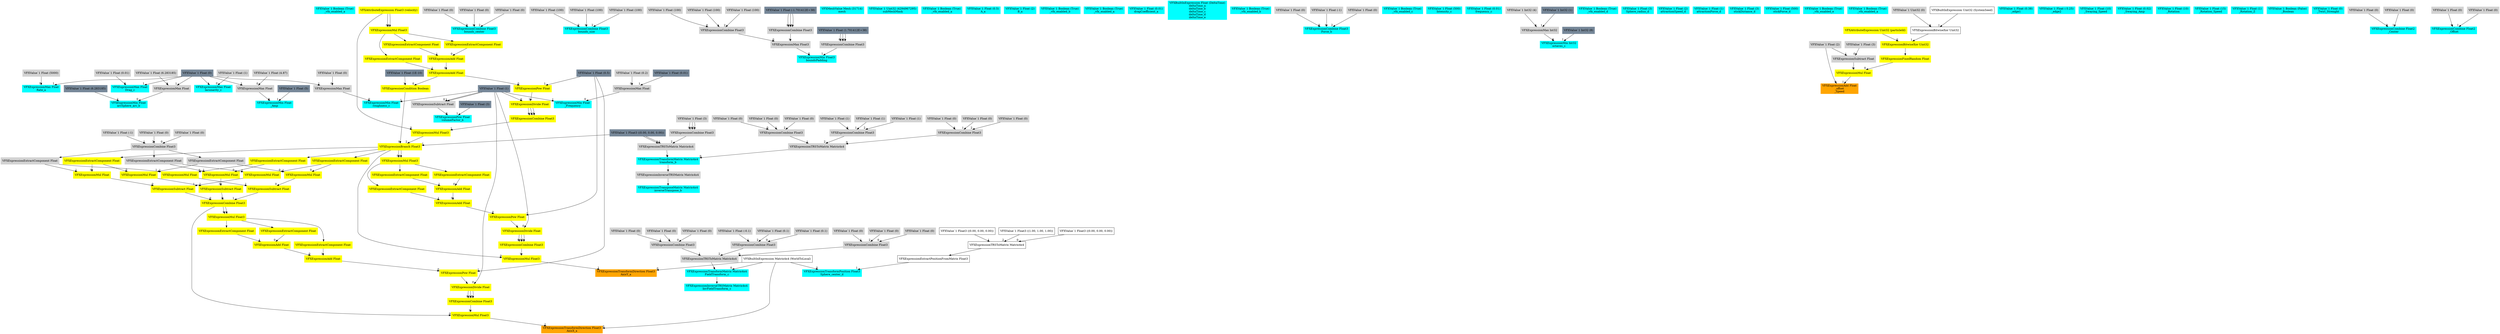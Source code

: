 digraph G {
node0 [shape="box" color="cyan" style="filled" label="VFXValue`1 Boolean (True)
_vfx_enabled_a"]
node1 [shape="box" color="cyan" style="filled" label="VFXExpressionMax Float
Rate_a"]
node2 [shape="box" color="lightgray" style="filled" label="VFXValue`1 Float (5000)"]
node3 [shape="box" color="lightslategray" style="filled" label="VFXValue`1 Float (0)"]
node4 [shape="box" color="cyan" style="filled" label="VFXExpressionCombine Float3
bounds_center"]
node5 [shape="box" color="lightgray" style="filled" label="VFXValue`1 Float (0)"]
node6 [shape="box" color="lightgray" style="filled" label="VFXValue`1 Float (0)"]
node7 [shape="box" color="lightgray" style="filled" label="VFXValue`1 Float (0)"]
node8 [shape="box" color="cyan" style="filled" label="VFXExpressionCombine Float3
bounds_size"]
node9 [shape="box" color="lightgray" style="filled" label="VFXValue`1 Float (100)"]
node10 [shape="box" color="lightgray" style="filled" label="VFXValue`1 Float (100)"]
node11 [shape="box" color="lightgray" style="filled" label="VFXValue`1 Float (100)"]
node12 [shape="box" color="cyan" style="filled" label="VFXExpressionMin Float3
boundsPadding"]
node13 [shape="box" color="lightgray" style="filled" label="VFXExpressionMax Float3"]
node14 [shape="box" color="lightgray" style="filled" label="VFXExpressionCombine Float3"]
node15 [shape="box" color="lightgray" style="filled" label="VFXValue`1 Float (100)"]
node16 [shape="box" color="lightgray" style="filled" label="VFXValue`1 Float (100)"]
node17 [shape="box" color="lightgray" style="filled" label="VFXValue`1 Float (100)"]
node18 [shape="box" color="lightgray" style="filled" label="VFXExpressionCombine Float3"]
node19 [shape="box" color="lightslategray" style="filled" label="VFXValue`1 Float (-1.701412E+38)"]
node20 [shape="box" color="lightgray" style="filled" label="VFXExpressionCombine Float3"]
node21 [shape="box" color="lightslategray" style="filled" label="VFXValue`1 Float (1.701412E+38)"]
node22 [shape="box" color="cyan" style="filled" label="VFXMeshValue Mesh (31714)
mesh"]
node23 [shape="box" color="cyan" style="filled" label="VFXValue`1 Uint32 (4294967295)
subMeshMask"]
node24 [shape="box" color="cyan" style="filled" label="VFXValue`1 Boolean (True)
_vfx_enabled_a"]
node25 [shape="box" color="cyan" style="filled" label="VFXValue`1 Float (0.5)
A_a"]
node26 [shape="box" color="cyan" style="filled" label="VFXValue`1 Float (2)
B_a"]
node27 [shape="box" color="cyan" style="filled" label="VFXValue`1 Boolean (True)
_vfx_enabled_b"]
node28 [shape="box" color="cyan" style="filled" label="VFXExpressionMin Float
arcSphere_arc_b"]
node29 [shape="box" color="lightgray" style="filled" label="VFXExpressionMax Float"]
node30 [shape="box" color="lightgray" style="filled" label="VFXValue`1 Float (6.283185)"]
node31 [shape="box" color="lightslategray" style="filled" label="VFXValue`1 Float (6.283185)"]
node32 [shape="box" color="cyan" style="filled" label="VFXExpressionTransformMatrix Matrix4x4
transform_b"]
node33 [shape="box" color="lightgray" style="filled" label="VFXExpressionTRSToMatrix Matrix4x4"]
node34 [shape="box" color="lightgray" style="filled" label="VFXExpressionCombine Float3"]
node35 [shape="box" color="lightgray" style="filled" label="VFXValue`1 Float (0)"]
node36 [shape="box" color="lightgray" style="filled" label="VFXValue`1 Float (0)"]
node37 [shape="box" color="lightgray" style="filled" label="VFXValue`1 Float (0)"]
node38 [shape="box" color="lightgray" style="filled" label="VFXExpressionCombine Float3"]
node39 [shape="box" color="lightgray" style="filled" label="VFXValue`1 Float (0)"]
node40 [shape="box" color="lightgray" style="filled" label="VFXValue`1 Float (0)"]
node41 [shape="box" color="lightgray" style="filled" label="VFXValue`1 Float (0)"]
node42 [shape="box" color="lightgray" style="filled" label="VFXExpressionCombine Float3"]
node43 [shape="box" color="lightgray" style="filled" label="VFXValue`1 Float (1)"]
node44 [shape="box" color="lightgray" style="filled" label="VFXValue`1 Float (1)"]
node45 [shape="box" color="lightgray" style="filled" label="VFXValue`1 Float (1)"]
node46 [shape="box" color="lightgray" style="filled" label="VFXExpressionTRSToMatrix Matrix4x4"]
node47 [shape="box" color="lightslategray" style="filled" label="VFXValue`1 Float3 ((0.00, 0.00, 0.00))"]
node48 [shape="box" color="lightgray" style="filled" label="VFXExpressionCombine Float3"]
node49 [shape="box" color="lightgray" style="filled" label="VFXValue`1 Float (3)"]
node50 [shape="box" color="cyan" style="filled" label="VFXExpressionTransposeMatrix Matrix4x4
inverseTranspose_b"]
node51 [shape="box" color="lightgray" style="filled" label="VFXExpressionInverseTRSMatrix Matrix4x4"]
node52 [shape="box" color="cyan" style="filled" label="VFXExpressionPow Float
volumeFactor_b"]
node53 [shape="box" color="lightgray" style="filled" label="VFXExpressionSubtract Float"]
node54 [shape="box" color="lightslategray" style="filled" label="VFXValue`1 Float (1)"]
node55 [shape="box" color="lightslategray" style="filled" label="VFXValue`1 Float (3)"]
node56 [shape="box" color="cyan" style="filled" label="VFXValue`1 Boolean (True)
_vfx_enabled_a"]
node57 [shape="box" color="cyan" style="filled" label="VFXValue`1 Float (0.01)
dragCoefficient_a"]
node58 [shape="box" color="cyan" style="filled" label="VFXBuiltInExpression Float (DeltaTime)
deltaTime_a
deltaTime_b
deltaTime_c
deltaTime_d
deltaTime_e"]
node59 [shape="box" color="cyan" style="filled" label="VFXValue`1 Boolean (True)
_vfx_enabled_b"]
node60 [shape="box" color="cyan" style="filled" label="VFXExpressionCombine Float3
Force_b"]
node61 [shape="box" color="lightgray" style="filled" label="VFXValue`1 Float (0)"]
node62 [shape="box" color="lightgray" style="filled" label="VFXValue`1 Float (-1)"]
node63 [shape="box" color="lightgray" style="filled" label="VFXValue`1 Float (0)"]
node64 [shape="box" color="cyan" style="filled" label="VFXValue`1 Boolean (True)
_vfx_enabled_c"]
node65 [shape="box" color="cyan" style="filled" label="VFXExpressionInverseTRSMatrix Matrix4x4
InvFieldTransform_c"]
node66 [shape="box" color="cyan" style="filled" label="VFXExpressionTransformMatrix Matrix4x4
FieldTransform_c"]
node67 [shape="box" label="VFXBuiltInExpression Matrix4x4 (WorldToLocal)"]
node68 [shape="box" color="lightgray" style="filled" label="VFXExpressionTRSToMatrix Matrix4x4"]
node69 [shape="box" color="lightgray" style="filled" label="VFXExpressionCombine Float3"]
node70 [shape="box" color="lightgray" style="filled" label="VFXValue`1 Float (0)"]
node71 [shape="box" color="lightgray" style="filled" label="VFXValue`1 Float (0)"]
node72 [shape="box" color="lightgray" style="filled" label="VFXValue`1 Float (0)"]
node73 [shape="box" color="lightgray" style="filled" label="VFXExpressionCombine Float3"]
node74 [shape="box" color="lightgray" style="filled" label="VFXValue`1 Float (0)"]
node75 [shape="box" color="lightgray" style="filled" label="VFXValue`1 Float (0)"]
node76 [shape="box" color="lightgray" style="filled" label="VFXValue`1 Float (0)"]
node77 [shape="box" color="lightgray" style="filled" label="VFXExpressionCombine Float3"]
node78 [shape="box" color="lightgray" style="filled" label="VFXValue`1 Float (0.1)"]
node79 [shape="box" color="lightgray" style="filled" label="VFXValue`1 Float (-0.1)"]
node80 [shape="box" color="lightgray" style="filled" label="VFXValue`1 Float (0.1)"]
node81 [shape="box" color="cyan" style="filled" label="VFXValue`1 Float (500)
Intensity_c"]
node82 [shape="box" color="cyan" style="filled" label="VFXExpressionMax Float
Drag_c"]
node83 [shape="box" color="lightgray" style="filled" label="VFXValue`1 Float (0.01)"]
node84 [shape="box" color="cyan" style="filled" label="VFXValue`1 Float (0.01)
frequency_c"]
node85 [shape="box" color="cyan" style="filled" label="VFXExpressionMin Int32
octaves_c"]
node86 [shape="box" color="lightgray" style="filled" label="VFXExpressionMax Int32"]
node87 [shape="box" color="lightgray" style="filled" label="VFXValue`1 Int32 (4)"]
node88 [shape="box" color="lightslategray" style="filled" label="VFXValue`1 Int32 (1)"]
node89 [shape="box" color="lightslategray" style="filled" label="VFXValue`1 Int32 (8)"]
node90 [shape="box" color="cyan" style="filled" label="VFXExpressionMin Float
roughness_c"]
node91 [shape="box" color="lightgray" style="filled" label="VFXExpressionMax Float"]
node92 [shape="box" color="lightgray" style="filled" label="VFXValue`1 Float (0)"]
node93 [shape="box" color="cyan" style="filled" label="VFXExpressionMax Float
lacunarity_c"]
node94 [shape="box" color="lightgray" style="filled" label="VFXValue`1 Float (1)"]
node95 [shape="box" color="cyan" style="filled" label="VFXValue`1 Boolean (True)
_vfx_enabled_d"]
node96 [shape="box" color="cyan" style="filled" label="VFXExpressionTransformPosition Float3
Sphere_center_d"]
node97 [shape="box" label="VFXExpressionExtractPositionFromMatrix Float3"]
node98 [shape="box" label="VFXExpressionTRSToMatrix Matrix4x4"]
node99 [shape="box" label="VFXValue`1 Float3 ((0.00, 0.00, 0.00))"]
node100 [shape="box" label="VFXValue`1 Float3 ((0.00, 0.00, 0.00))"]
node101 [shape="box" label="VFXValue`1 Float3 ((1.00, 1.00, 1.00))"]
node102 [shape="box" color="cyan" style="filled" label="VFXValue`1 Float (3)
Sphere_radius_d"]
node103 [shape="box" color="cyan" style="filled" label="VFXValue`1 Float (2)
attractionSpeed_d"]
node104 [shape="box" color="cyan" style="filled" label="VFXValue`1 Float (1)
attractionForce_d"]
node105 [shape="box" color="cyan" style="filled" label="VFXValue`1 Float (3)
stickDistance_d"]
node106 [shape="box" color="cyan" style="filled" label="VFXValue`1 Float (500)
stickForce_d"]
node107 [shape="box" color="cyan" style="filled" label="VFXValue`1 Boolean (True)
_vfx_enabled_e"]
node108 [shape="box" color="cyan" style="filled" label="VFXValue`1 Boolean (True)
_vfx_enabled_a"]
node109 [shape="box" color="orange" style="filled" label="VFXExpressionTransformDirection Float3
AxisX_a"]
node110 [shape="box" color="yellow" style="filled" label="VFXExpressionMul Float3"]
node111 [shape="box" color="yellow" style="filled" label="VFXExpressionCombine Float3"]
node112 [shape="box" color="yellow" style="filled" label="VFXExpressionSubtract Float"]
node113 [shape="box" color="yellow" style="filled" label="VFXExpressionMul Float"]
node114 [shape="box" color="yellow" style="filled" label="VFXExpressionExtractComponent Float"]
node115 [shape="box" color="yellow" style="filled" label="VFXExpressionBranch Float3"]
node116 [shape="box" color="yellow" style="filled" label="VFXExpressionCondition Boolean"]
node117 [shape="box" color="yellow" style="filled" label="VFXExpressionAdd Float"]
node118 [shape="box" color="yellow" style="filled" label="VFXExpressionAdd Float"]
node119 [shape="box" color="yellow" style="filled" label="VFXExpressionExtractComponent Float"]
node120 [shape="box" color="yellow" style="filled" label="VFXExpressionMul Float3"]
node121 [shape="box" color="yellow" style="filled" label="VFXAttributeExpression Float3 (velocity)"]
node122 [shape="box" color="yellow" style="filled" label="VFXExpressionExtractComponent Float"]
node123 [shape="box" color="yellow" style="filled" label="VFXExpressionExtractComponent Float"]
node124 [shape="box" color="lightslategray" style="filled" label="VFXValue`1 Float (1E-10)"]
node125 [shape="box" color="yellow" style="filled" label="VFXExpressionMul Float3"]
node126 [shape="box" color="yellow" style="filled" label="VFXExpressionCombine Float3"]
node127 [shape="box" color="yellow" style="filled" label="VFXExpressionDivide Float"]
node128 [shape="box" color="yellow" style="filled" label="VFXExpressionPow Float"]
node129 [shape="box" color="lightslategray" style="filled" label="VFXValue`1 Float (0.5)"]
node130 [shape="box" color="lightgray" style="filled" label="VFXExpressionExtractComponent Float"]
node131 [shape="box" color="lightgray" style="filled" label="VFXExpressionCombine Float3"]
node132 [shape="box" color="lightgray" style="filled" label="VFXValue`1 Float (0)"]
node133 [shape="box" color="lightgray" style="filled" label="VFXValue`1 Float (-1)"]
node134 [shape="box" color="lightgray" style="filled" label="VFXValue`1 Float (0)"]
node135 [shape="box" color="yellow" style="filled" label="VFXExpressionMul Float"]
node136 [shape="box" color="yellow" style="filled" label="VFXExpressionExtractComponent Float"]
node137 [shape="box" color="lightgray" style="filled" label="VFXExpressionExtractComponent Float"]
node138 [shape="box" color="yellow" style="filled" label="VFXExpressionSubtract Float"]
node139 [shape="box" color="yellow" style="filled" label="VFXExpressionMul Float"]
node140 [shape="box" color="lightgray" style="filled" label="VFXExpressionExtractComponent Float"]
node141 [shape="box" color="yellow" style="filled" label="VFXExpressionMul Float"]
node142 [shape="box" color="yellow" style="filled" label="VFXExpressionExtractComponent Float"]
node143 [shape="box" color="yellow" style="filled" label="VFXExpressionSubtract Float"]
node144 [shape="box" color="yellow" style="filled" label="VFXExpressionMul Float"]
node145 [shape="box" color="yellow" style="filled" label="VFXExpressionMul Float"]
node146 [shape="box" color="yellow" style="filled" label="VFXExpressionCombine Float3"]
node147 [shape="box" color="yellow" style="filled" label="VFXExpressionDivide Float"]
node148 [shape="box" color="yellow" style="filled" label="VFXExpressionPow Float"]
node149 [shape="box" color="yellow" style="filled" label="VFXExpressionAdd Float"]
node150 [shape="box" color="yellow" style="filled" label="VFXExpressionAdd Float"]
node151 [shape="box" color="yellow" style="filled" label="VFXExpressionExtractComponent Float"]
node152 [shape="box" color="yellow" style="filled" label="VFXExpressionMul Float3"]
node153 [shape="box" color="yellow" style="filled" label="VFXExpressionExtractComponent Float"]
node154 [shape="box" color="yellow" style="filled" label="VFXExpressionExtractComponent Float"]
node155 [shape="box" color="orange" style="filled" label="VFXExpressionTransformDirection Float3
AxisY_a"]
node156 [shape="box" color="yellow" style="filled" label="VFXExpressionMul Float3"]
node157 [shape="box" color="yellow" style="filled" label="VFXExpressionCombine Float3"]
node158 [shape="box" color="yellow" style="filled" label="VFXExpressionDivide Float"]
node159 [shape="box" color="yellow" style="filled" label="VFXExpressionPow Float"]
node160 [shape="box" color="yellow" style="filled" label="VFXExpressionAdd Float"]
node161 [shape="box" color="yellow" style="filled" label="VFXExpressionAdd Float"]
node162 [shape="box" color="yellow" style="filled" label="VFXExpressionExtractComponent Float"]
node163 [shape="box" color="yellow" style="filled" label="VFXExpressionMul Float3"]
node164 [shape="box" color="yellow" style="filled" label="VFXExpressionExtractComponent Float"]
node165 [shape="box" color="yellow" style="filled" label="VFXExpressionExtractComponent Float"]
node166 [shape="box" color="orange" style="filled" label="VFXExpressionAdd Float
_offset
_Speed"]
node167 [shape="box" color="lightgray" style="filled" label="VFXValue`1 Float (2)"]
node168 [shape="box" color="yellow" style="filled" label="VFXExpressionMul Float"]
node169 [shape="box" color="yellow" style="filled" label="VFXExpressionFixedRandom Float"]
node170 [shape="box" color="yellow" style="filled" label="VFXExpressionBitwiseXor Uint32"]
node171 [shape="box" color="yellow" style="filled" label="VFXAttributeExpression Uint32 (particleId)"]
node172 [shape="box" label="VFXExpressionBitwiseXor Uint32"]
node173 [shape="box" color="lightgray" style="filled" label="VFXValue`1 Uint32 (0)"]
node174 [shape="box" label="VFXBuiltInExpression Uint32 (SystemSeed)"]
node175 [shape="box" color="lightgray" style="filled" label="VFXExpressionSubtract Float"]
node176 [shape="box" color="lightgray" style="filled" label="VFXValue`1 Float (3)"]
node177 [shape="box" color="cyan" style="filled" label="VFXExpressionMin Float
_Amp"]
node178 [shape="box" color="lightgray" style="filled" label="VFXExpressionMax Float"]
node179 [shape="box" color="lightgray" style="filled" label="VFXValue`1 Float (4.87)"]
node180 [shape="box" color="lightslategray" style="filled" label="VFXValue`1 Float (5)"]
node181 [shape="box" color="cyan" style="filled" label="VFXExpressionMin Float
_Frequency"]
node182 [shape="box" color="lightgray" style="filled" label="VFXExpressionMax Float"]
node183 [shape="box" color="lightgray" style="filled" label="VFXValue`1 Float (0.2)"]
node184 [shape="box" color="lightslategray" style="filled" label="VFXValue`1 Float (0.01)"]
node185 [shape="box" color="cyan" style="filled" label="VFXValue`1 Float (0.38)
_edge1"]
node186 [shape="box" color="cyan" style="filled" label="VFXValue`1 Float (-5.25)
_edge2"]
node187 [shape="box" color="cyan" style="filled" label="VFXValue`1 Float (10)
_Swaying_Speed"]
node188 [shape="box" color="cyan" style="filled" label="VFXValue`1 Float (0.02)
_Swaying_Amp"]
node189 [shape="box" color="cyan" style="filled" label="VFXValue`1 Float (10)
_Rotation"]
node190 [shape="box" color="cyan" style="filled" label="VFXValue`1 Float (15)
_Rotation_Speed"]
node191 [shape="box" color="cyan" style="filled" label="VFXValue`1 Float (1)
_Rotation_Z"]
node192 [shape="box" color="cyan" style="filled" label="VFXValue`1 Boolean (False)
_Boolean"]
node193 [shape="box" color="cyan" style="filled" label="VFXValue`1 Float (0)
_Twirl_Strenght"]
node194 [shape="box" color="cyan" style="filled" label="VFXExpressionCombine Float2
_Center"]
node195 [shape="box" color="lightgray" style="filled" label="VFXValue`1 Float (0)"]
node196 [shape="box" color="lightgray" style="filled" label="VFXValue`1 Float (0)"]
node197 [shape="box" color="cyan" style="filled" label="VFXExpressionCombine Float2
_Offset"]
node198 [shape="box" color="lightgray" style="filled" label="VFXValue`1 Float (0)"]
node199 [shape="box" color="lightgray" style="filled" label="VFXValue`1 Float (0)"]
node2 -> node1 [headlabel="0"]
node3 -> node1 [headlabel="1"]
node5 -> node4 [headlabel="0"]
node6 -> node4 [headlabel="1"]
node7 -> node4 [headlabel="2"]
node9 -> node8 [headlabel="0"]
node10 -> node8 [headlabel="1"]
node11 -> node8 [headlabel="2"]
node13 -> node12 [headlabel="0"]
node20 -> node12 [headlabel="1"]
node14 -> node13 [headlabel="0"]
node18 -> node13 [headlabel="1"]
node15 -> node14 [headlabel="0"]
node16 -> node14 [headlabel="1"]
node17 -> node14 [headlabel="2"]
node19 -> node18 [headlabel="0"]
node19 -> node18 [headlabel="1"]
node19 -> node18 [headlabel="2"]
node21 -> node20 [headlabel="0"]
node21 -> node20 [headlabel="1"]
node21 -> node20 [headlabel="2"]
node29 -> node28 [headlabel="0"]
node31 -> node28 [headlabel="1"]
node30 -> node29 [headlabel="0"]
node3 -> node29 [headlabel="1"]
node33 -> node32 [headlabel="0"]
node46 -> node32 [headlabel="1"]
node34 -> node33 [headlabel="0"]
node38 -> node33 [headlabel="1"]
node42 -> node33 [headlabel="2"]
node35 -> node34 [headlabel="0"]
node36 -> node34 [headlabel="1"]
node37 -> node34 [headlabel="2"]
node39 -> node38 [headlabel="0"]
node40 -> node38 [headlabel="1"]
node41 -> node38 [headlabel="2"]
node43 -> node42 [headlabel="0"]
node44 -> node42 [headlabel="1"]
node45 -> node42 [headlabel="2"]
node47 -> node46 [headlabel="0"]
node47 -> node46 [headlabel="1"]
node48 -> node46 [headlabel="2"]
node49 -> node48 [headlabel="0"]
node49 -> node48 [headlabel="1"]
node49 -> node48 [headlabel="2"]
node51 -> node50 
node32 -> node51 
node53 -> node52 [headlabel="0"]
node55 -> node52 [headlabel="1"]
node54 -> node53 [headlabel="0"]
node54 -> node53 [headlabel="1"]
node61 -> node60 [headlabel="0"]
node62 -> node60 [headlabel="1"]
node63 -> node60 [headlabel="2"]
node66 -> node65 
node67 -> node66 [headlabel="0"]
node68 -> node66 [headlabel="1"]
node69 -> node68 [headlabel="0"]
node73 -> node68 [headlabel="1"]
node77 -> node68 [headlabel="2"]
node70 -> node69 [headlabel="0"]
node71 -> node69 [headlabel="1"]
node72 -> node69 [headlabel="2"]
node74 -> node73 [headlabel="0"]
node75 -> node73 [headlabel="1"]
node76 -> node73 [headlabel="2"]
node78 -> node77 [headlabel="0"]
node79 -> node77 [headlabel="1"]
node80 -> node77 [headlabel="2"]
node83 -> node82 [headlabel="0"]
node3 -> node82 [headlabel="1"]
node86 -> node85 [headlabel="0"]
node89 -> node85 [headlabel="1"]
node87 -> node86 [headlabel="0"]
node88 -> node86 [headlabel="1"]
node91 -> node90 [headlabel="0"]
node54 -> node90 [headlabel="1"]
node92 -> node91 [headlabel="0"]
node3 -> node91 [headlabel="1"]
node94 -> node93 [headlabel="0"]
node3 -> node93 [headlabel="1"]
node67 -> node96 [headlabel="0"]
node97 -> node96 [headlabel="1"]
node98 -> node97 
node99 -> node98 [headlabel="0"]
node100 -> node98 [headlabel="1"]
node101 -> node98 [headlabel="2"]
node67 -> node109 [headlabel="0"]
node110 -> node109 [headlabel="1"]
node111 -> node110 [headlabel="0"]
node146 -> node110 [headlabel="1"]
node112 -> node111 [headlabel="0"]
node138 -> node111 [headlabel="1"]
node143 -> node111 [headlabel="2"]
node113 -> node112 [headlabel="0"]
node135 -> node112 [headlabel="1"]
node114 -> node113 [headlabel="0"]
node130 -> node113 [headlabel="1"]
node115 -> node114 
node116 -> node115 [headlabel="0"]
node47 -> node115 [headlabel="1"]
node125 -> node115 [headlabel="2"]
node117 -> node116 [headlabel="0"]
node124 -> node116 [headlabel="1"]
node118 -> node117 [headlabel="0"]
node123 -> node117 [headlabel="1"]
node119 -> node118 [headlabel="0"]
node122 -> node118 [headlabel="1"]
node120 -> node119 
node121 -> node120 [headlabel="0"]
node121 -> node120 [headlabel="1"]
node120 -> node122 
node120 -> node123 
node121 -> node125 [headlabel="0"]
node126 -> node125 [headlabel="1"]
node127 -> node126 [headlabel="0"]
node127 -> node126 [headlabel="1"]
node127 -> node126 [headlabel="2"]
node54 -> node127 [headlabel="0"]
node128 -> node127 [headlabel="1"]
node117 -> node128 [headlabel="0"]
node129 -> node128 [headlabel="1"]
node131 -> node130 
node132 -> node131 [headlabel="0"]
node133 -> node131 [headlabel="1"]
node134 -> node131 [headlabel="2"]
node136 -> node135 [headlabel="0"]
node137 -> node135 [headlabel="1"]
node115 -> node136 
node131 -> node137 
node139 -> node138 [headlabel="0"]
node141 -> node138 [headlabel="1"]
node136 -> node139 [headlabel="0"]
node140 -> node139 [headlabel="1"]
node131 -> node140 
node142 -> node141 [headlabel="0"]
node130 -> node141 [headlabel="1"]
node115 -> node142 
node144 -> node143 [headlabel="0"]
node145 -> node143 [headlabel="1"]
node142 -> node144 [headlabel="0"]
node137 -> node144 [headlabel="1"]
node114 -> node145 [headlabel="0"]
node140 -> node145 [headlabel="1"]
node147 -> node146 [headlabel="0"]
node147 -> node146 [headlabel="1"]
node147 -> node146 [headlabel="2"]
node54 -> node147 [headlabel="0"]
node148 -> node147 [headlabel="1"]
node149 -> node148 [headlabel="0"]
node129 -> node148 [headlabel="1"]
node150 -> node149 [headlabel="0"]
node154 -> node149 [headlabel="1"]
node151 -> node150 [headlabel="0"]
node153 -> node150 [headlabel="1"]
node152 -> node151 
node111 -> node152 [headlabel="0"]
node111 -> node152 [headlabel="1"]
node152 -> node153 
node152 -> node154 
node67 -> node155 [headlabel="0"]
node156 -> node155 [headlabel="1"]
node115 -> node156 [headlabel="0"]
node157 -> node156 [headlabel="1"]
node158 -> node157 [headlabel="0"]
node158 -> node157 [headlabel="1"]
node158 -> node157 [headlabel="2"]
node54 -> node158 [headlabel="0"]
node159 -> node158 [headlabel="1"]
node160 -> node159 [headlabel="0"]
node129 -> node159 [headlabel="1"]
node161 -> node160 [headlabel="0"]
node165 -> node160 [headlabel="1"]
node162 -> node161 [headlabel="0"]
node164 -> node161 [headlabel="1"]
node163 -> node162 
node115 -> node163 [headlabel="0"]
node115 -> node163 [headlabel="1"]
node163 -> node164 
node163 -> node165 
node167 -> node166 [headlabel="0"]
node168 -> node166 [headlabel="1"]
node169 -> node168 [headlabel="0"]
node175 -> node168 [headlabel="1"]
node170 -> node169 
node171 -> node170 [headlabel="0"]
node172 -> node170 [headlabel="1"]
node173 -> node172 [headlabel="0"]
node174 -> node172 [headlabel="1"]
node176 -> node175 [headlabel="0"]
node167 -> node175 [headlabel="1"]
node178 -> node177 [headlabel="0"]
node180 -> node177 [headlabel="1"]
node179 -> node178 [headlabel="0"]
node3 -> node178 [headlabel="1"]
node182 -> node181 [headlabel="0"]
node54 -> node181 [headlabel="1"]
node183 -> node182 [headlabel="0"]
node184 -> node182 [headlabel="1"]
node195 -> node194 [headlabel="0"]
node196 -> node194 [headlabel="1"]
node198 -> node197 [headlabel="0"]
node199 -> node197 [headlabel="1"]
}
